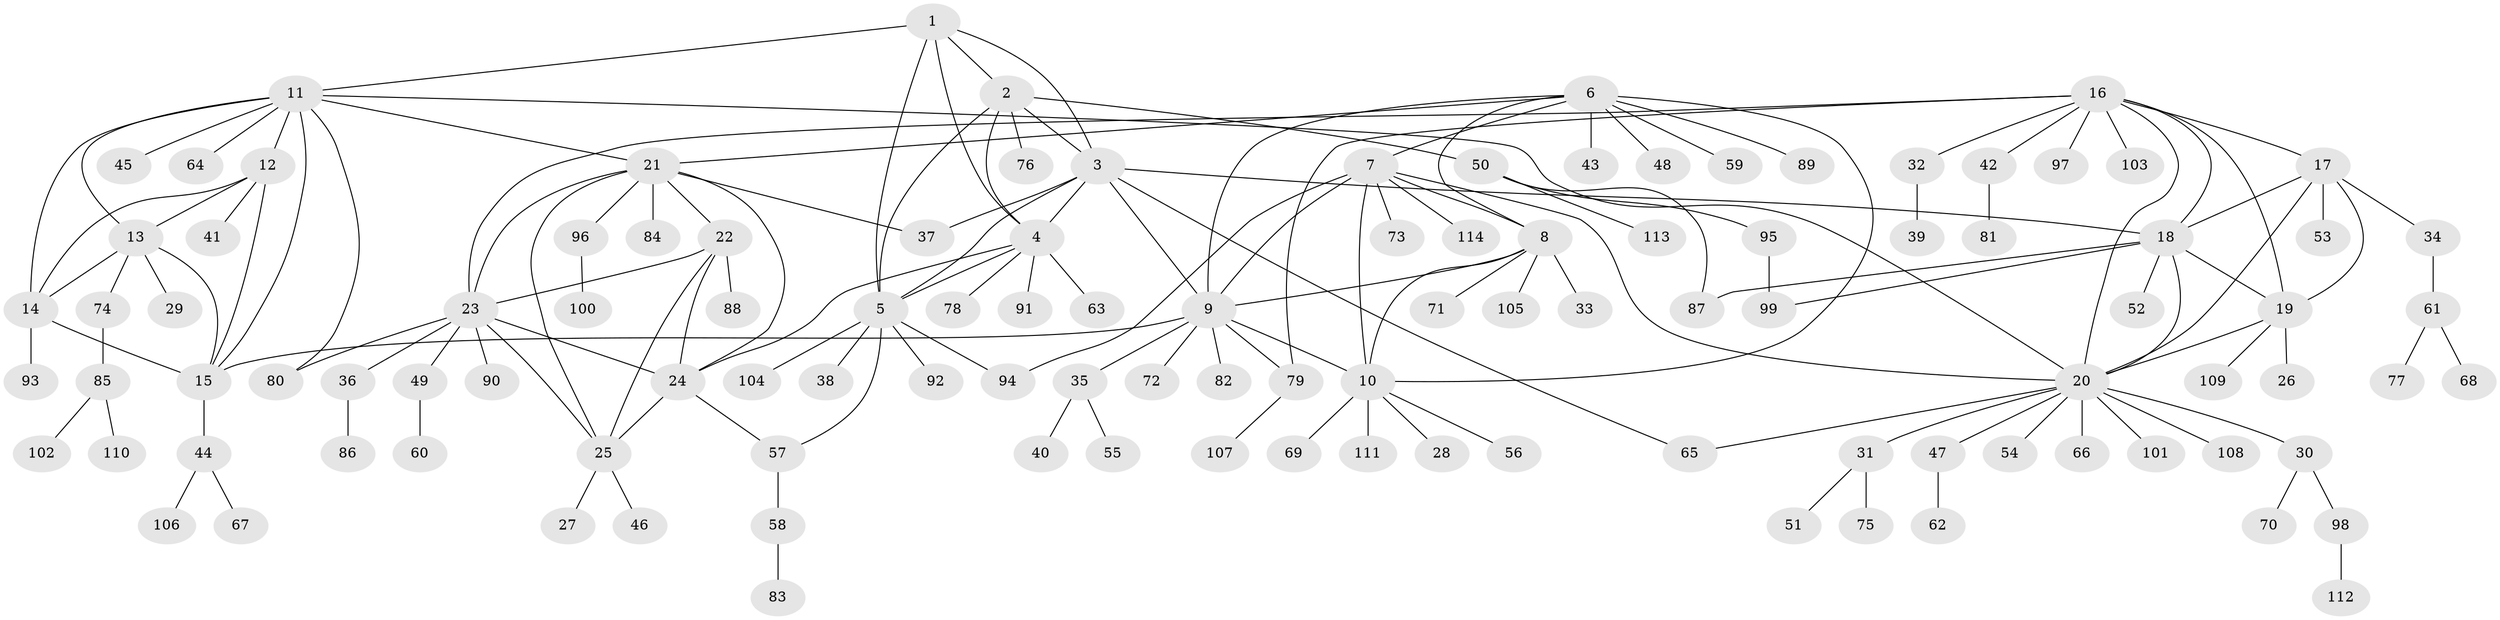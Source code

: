 // coarse degree distribution, {4: 0.03508771929824561, 8: 0.017543859649122806, 6: 0.03508771929824561, 5: 0.017543859649122806, 3: 0.017543859649122806, 12: 0.03508771929824561, 1: 0.7368421052631579, 2: 0.07017543859649122, 10: 0.017543859649122806, 14: 0.017543859649122806}
// Generated by graph-tools (version 1.1) at 2025/02/03/05/25 17:02:44]
// undirected, 114 vertices, 157 edges
graph export_dot {
graph [start="1"]
  node [color=gray90,style=filled];
  1;
  2;
  3;
  4;
  5;
  6;
  7;
  8;
  9;
  10;
  11;
  12;
  13;
  14;
  15;
  16;
  17;
  18;
  19;
  20;
  21;
  22;
  23;
  24;
  25;
  26;
  27;
  28;
  29;
  30;
  31;
  32;
  33;
  34;
  35;
  36;
  37;
  38;
  39;
  40;
  41;
  42;
  43;
  44;
  45;
  46;
  47;
  48;
  49;
  50;
  51;
  52;
  53;
  54;
  55;
  56;
  57;
  58;
  59;
  60;
  61;
  62;
  63;
  64;
  65;
  66;
  67;
  68;
  69;
  70;
  71;
  72;
  73;
  74;
  75;
  76;
  77;
  78;
  79;
  80;
  81;
  82;
  83;
  84;
  85;
  86;
  87;
  88;
  89;
  90;
  91;
  92;
  93;
  94;
  95;
  96;
  97;
  98;
  99;
  100;
  101;
  102;
  103;
  104;
  105;
  106;
  107;
  108;
  109;
  110;
  111;
  112;
  113;
  114;
  1 -- 2;
  1 -- 3;
  1 -- 4;
  1 -- 5;
  1 -- 11;
  2 -- 3;
  2 -- 4;
  2 -- 5;
  2 -- 50;
  2 -- 76;
  3 -- 4;
  3 -- 5;
  3 -- 9;
  3 -- 18;
  3 -- 37;
  3 -- 65;
  4 -- 5;
  4 -- 24;
  4 -- 63;
  4 -- 78;
  4 -- 91;
  5 -- 38;
  5 -- 57;
  5 -- 92;
  5 -- 94;
  5 -- 104;
  6 -- 7;
  6 -- 8;
  6 -- 9;
  6 -- 10;
  6 -- 21;
  6 -- 43;
  6 -- 48;
  6 -- 59;
  6 -- 89;
  7 -- 8;
  7 -- 9;
  7 -- 10;
  7 -- 20;
  7 -- 73;
  7 -- 94;
  7 -- 114;
  8 -- 9;
  8 -- 10;
  8 -- 33;
  8 -- 71;
  8 -- 105;
  9 -- 10;
  9 -- 15;
  9 -- 35;
  9 -- 72;
  9 -- 79;
  9 -- 82;
  10 -- 28;
  10 -- 56;
  10 -- 69;
  10 -- 111;
  11 -- 12;
  11 -- 13;
  11 -- 14;
  11 -- 15;
  11 -- 20;
  11 -- 21;
  11 -- 45;
  11 -- 64;
  11 -- 80;
  12 -- 13;
  12 -- 14;
  12 -- 15;
  12 -- 41;
  13 -- 14;
  13 -- 15;
  13 -- 29;
  13 -- 74;
  14 -- 15;
  14 -- 93;
  15 -- 44;
  16 -- 17;
  16 -- 18;
  16 -- 19;
  16 -- 20;
  16 -- 23;
  16 -- 32;
  16 -- 42;
  16 -- 79;
  16 -- 97;
  16 -- 103;
  17 -- 18;
  17 -- 19;
  17 -- 20;
  17 -- 34;
  17 -- 53;
  18 -- 19;
  18 -- 20;
  18 -- 52;
  18 -- 87;
  18 -- 99;
  19 -- 20;
  19 -- 26;
  19 -- 109;
  20 -- 30;
  20 -- 31;
  20 -- 47;
  20 -- 54;
  20 -- 65;
  20 -- 66;
  20 -- 101;
  20 -- 108;
  21 -- 22;
  21 -- 23;
  21 -- 24;
  21 -- 25;
  21 -- 37;
  21 -- 84;
  21 -- 96;
  22 -- 23;
  22 -- 24;
  22 -- 25;
  22 -- 88;
  23 -- 24;
  23 -- 25;
  23 -- 36;
  23 -- 49;
  23 -- 80;
  23 -- 90;
  24 -- 25;
  24 -- 57;
  25 -- 27;
  25 -- 46;
  30 -- 70;
  30 -- 98;
  31 -- 51;
  31 -- 75;
  32 -- 39;
  34 -- 61;
  35 -- 40;
  35 -- 55;
  36 -- 86;
  42 -- 81;
  44 -- 67;
  44 -- 106;
  47 -- 62;
  49 -- 60;
  50 -- 87;
  50 -- 95;
  50 -- 113;
  57 -- 58;
  58 -- 83;
  61 -- 68;
  61 -- 77;
  74 -- 85;
  79 -- 107;
  85 -- 102;
  85 -- 110;
  95 -- 99;
  96 -- 100;
  98 -- 112;
}
